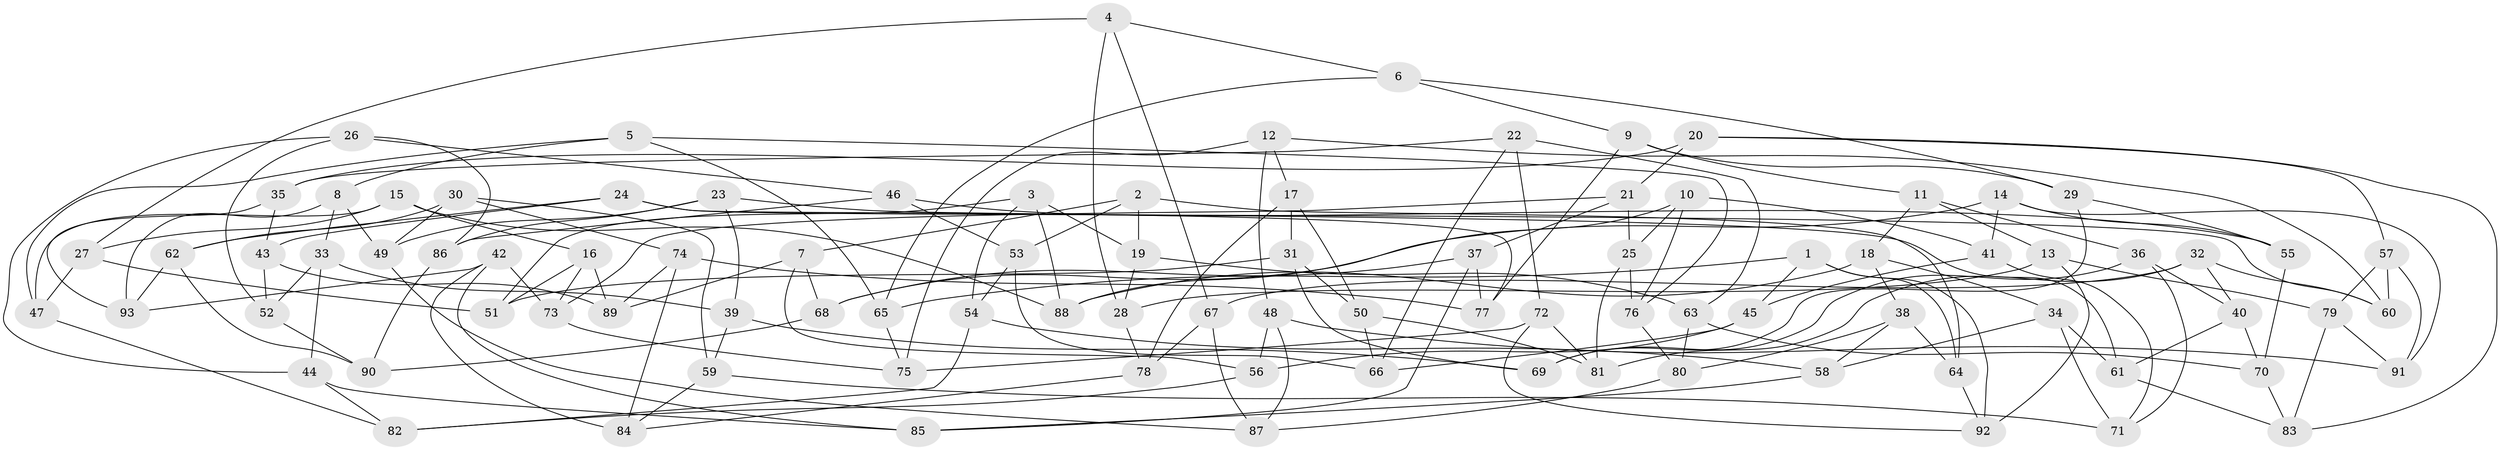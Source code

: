 // Generated by graph-tools (version 1.1) at 2025/26/03/09/25 03:26:58]
// undirected, 93 vertices, 186 edges
graph export_dot {
graph [start="1"]
  node [color=gray90,style=filled];
  1;
  2;
  3;
  4;
  5;
  6;
  7;
  8;
  9;
  10;
  11;
  12;
  13;
  14;
  15;
  16;
  17;
  18;
  19;
  20;
  21;
  22;
  23;
  24;
  25;
  26;
  27;
  28;
  29;
  30;
  31;
  32;
  33;
  34;
  35;
  36;
  37;
  38;
  39;
  40;
  41;
  42;
  43;
  44;
  45;
  46;
  47;
  48;
  49;
  50;
  51;
  52;
  53;
  54;
  55;
  56;
  57;
  58;
  59;
  60;
  61;
  62;
  63;
  64;
  65;
  66;
  67;
  68;
  69;
  70;
  71;
  72;
  73;
  74;
  75;
  76;
  77;
  78;
  79;
  80;
  81;
  82;
  83;
  84;
  85;
  86;
  87;
  88;
  89;
  90;
  91;
  92;
  93;
  1 -- 45;
  1 -- 64;
  1 -- 92;
  1 -- 65;
  2 -- 19;
  2 -- 7;
  2 -- 64;
  2 -- 53;
  3 -- 51;
  3 -- 88;
  3 -- 19;
  3 -- 54;
  4 -- 27;
  4 -- 6;
  4 -- 67;
  4 -- 28;
  5 -- 8;
  5 -- 65;
  5 -- 47;
  5 -- 76;
  6 -- 29;
  6 -- 65;
  6 -- 9;
  7 -- 56;
  7 -- 68;
  7 -- 89;
  8 -- 93;
  8 -- 49;
  8 -- 33;
  9 -- 29;
  9 -- 77;
  9 -- 11;
  10 -- 88;
  10 -- 25;
  10 -- 76;
  10 -- 41;
  11 -- 18;
  11 -- 13;
  11 -- 36;
  12 -- 17;
  12 -- 60;
  12 -- 48;
  12 -- 75;
  13 -- 79;
  13 -- 28;
  13 -- 92;
  14 -- 91;
  14 -- 41;
  14 -- 55;
  14 -- 68;
  15 -- 27;
  15 -- 47;
  15 -- 88;
  15 -- 16;
  16 -- 51;
  16 -- 89;
  16 -- 73;
  17 -- 50;
  17 -- 78;
  17 -- 31;
  18 -- 38;
  18 -- 34;
  18 -- 88;
  19 -- 28;
  19 -- 63;
  20 -- 21;
  20 -- 35;
  20 -- 57;
  20 -- 83;
  21 -- 37;
  21 -- 25;
  21 -- 73;
  22 -- 72;
  22 -- 66;
  22 -- 63;
  22 -- 35;
  23 -- 86;
  23 -- 61;
  23 -- 39;
  23 -- 49;
  24 -- 62;
  24 -- 60;
  24 -- 43;
  24 -- 77;
  25 -- 76;
  25 -- 81;
  26 -- 44;
  26 -- 86;
  26 -- 52;
  26 -- 46;
  27 -- 51;
  27 -- 47;
  28 -- 78;
  29 -- 55;
  29 -- 69;
  30 -- 62;
  30 -- 49;
  30 -- 74;
  30 -- 59;
  31 -- 69;
  31 -- 50;
  31 -- 51;
  32 -- 60;
  32 -- 67;
  32 -- 40;
  32 -- 81;
  33 -- 39;
  33 -- 44;
  33 -- 52;
  34 -- 61;
  34 -- 71;
  34 -- 58;
  35 -- 93;
  35 -- 43;
  36 -- 71;
  36 -- 69;
  36 -- 40;
  37 -- 77;
  37 -- 68;
  37 -- 85;
  38 -- 64;
  38 -- 58;
  38 -- 80;
  39 -- 69;
  39 -- 59;
  40 -- 70;
  40 -- 61;
  41 -- 71;
  41 -- 45;
  42 -- 73;
  42 -- 84;
  42 -- 85;
  42 -- 93;
  43 -- 89;
  43 -- 52;
  44 -- 85;
  44 -- 82;
  45 -- 56;
  45 -- 66;
  46 -- 55;
  46 -- 53;
  46 -- 86;
  47 -- 82;
  48 -- 56;
  48 -- 91;
  48 -- 87;
  49 -- 87;
  50 -- 66;
  50 -- 81;
  52 -- 90;
  53 -- 66;
  53 -- 54;
  54 -- 82;
  54 -- 58;
  55 -- 70;
  56 -- 82;
  57 -- 79;
  57 -- 91;
  57 -- 60;
  58 -- 85;
  59 -- 84;
  59 -- 71;
  61 -- 83;
  62 -- 90;
  62 -- 93;
  63 -- 70;
  63 -- 80;
  64 -- 92;
  65 -- 75;
  67 -- 78;
  67 -- 87;
  68 -- 90;
  70 -- 83;
  72 -- 92;
  72 -- 75;
  72 -- 81;
  73 -- 75;
  74 -- 89;
  74 -- 77;
  74 -- 84;
  76 -- 80;
  78 -- 84;
  79 -- 83;
  79 -- 91;
  80 -- 87;
  86 -- 90;
}
